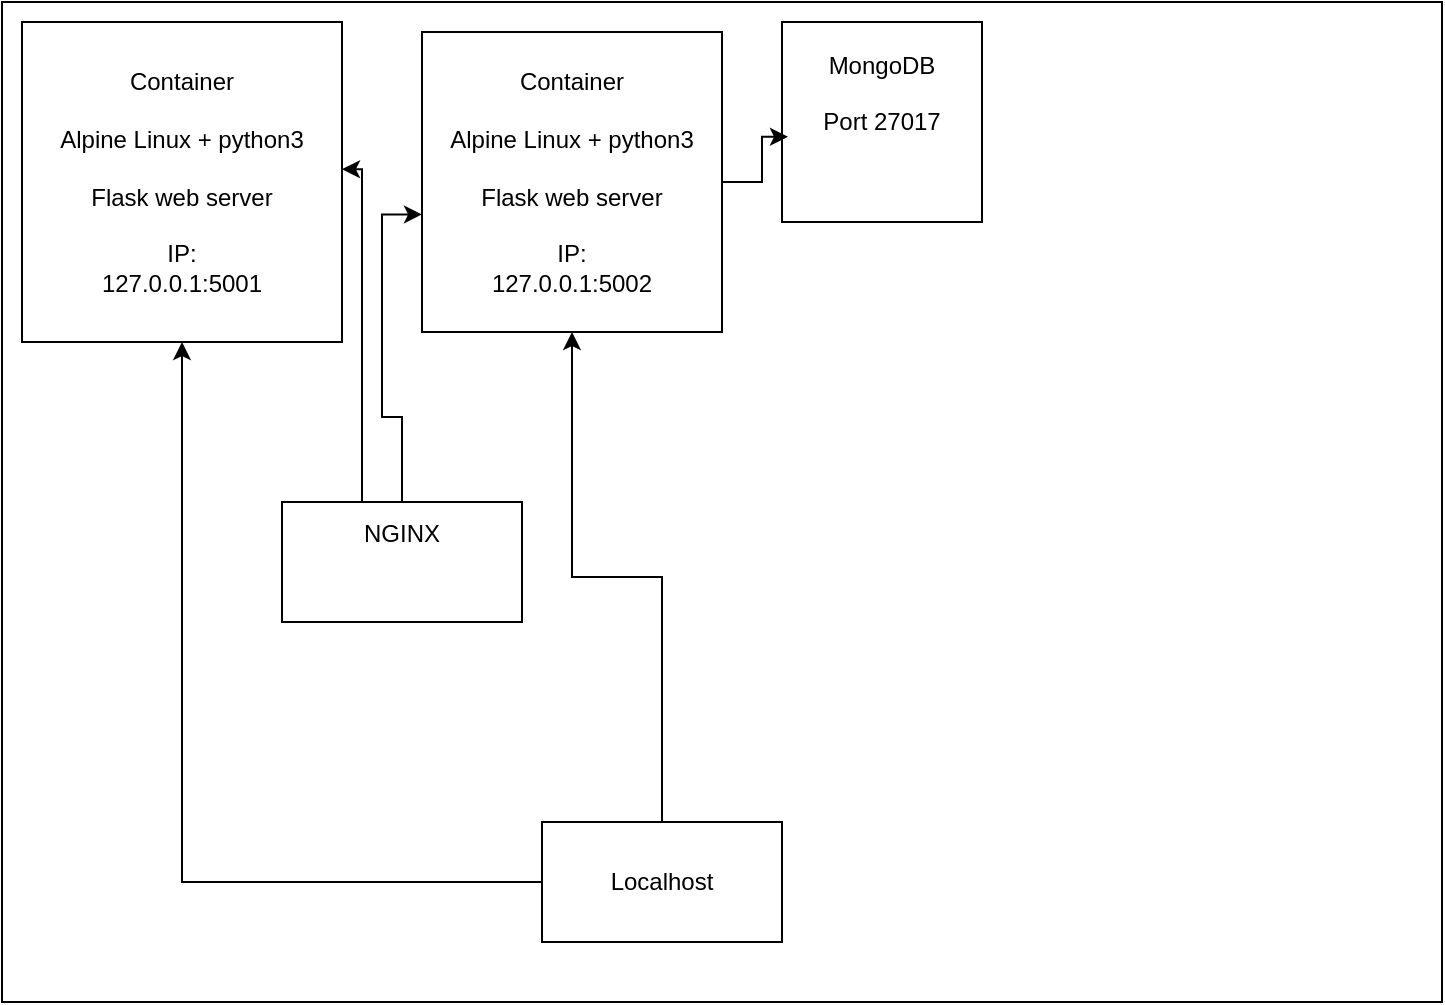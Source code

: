 <mxfile version="26.0.6">
  <diagram name="Page-1" id="B7iBly00r1M10-yXypeE">
    <mxGraphModel dx="1195" dy="658" grid="1" gridSize="10" guides="1" tooltips="1" connect="1" arrows="1" fold="1" page="1" pageScale="1" pageWidth="850" pageHeight="1100" math="0" shadow="0">
      <root>
        <mxCell id="0" />
        <mxCell id="1" parent="0" />
        <mxCell id="bLaivBeO2kU0AsJOEq1G-1" value="" style="rounded=0;whiteSpace=wrap;html=1;" parent="1" vertex="1">
          <mxGeometry x="110" y="190" width="720" height="500" as="geometry" />
        </mxCell>
        <mxCell id="bLaivBeO2kU0AsJOEq1G-2" value="&lt;div&gt;Container&lt;/div&gt;&lt;div&gt;&lt;br&gt;&lt;/div&gt;&lt;div&gt;Alpine Linux + python3&lt;/div&gt;&lt;div&gt;&lt;br&gt;&lt;/div&gt;&lt;div&gt;Flask web server&lt;/div&gt;&lt;div&gt;&lt;br&gt;&lt;/div&gt;&lt;div&gt;IP: &lt;br&gt;&lt;/div&gt;127.0.0.1:5002" style="whiteSpace=wrap;html=1;aspect=fixed;" parent="1" vertex="1">
          <mxGeometry x="320" y="205" width="150" height="150" as="geometry" />
        </mxCell>
        <mxCell id="kfzyKHz202Gi02qHzqS_-1" value="MongoDB&lt;div&gt;&lt;br&gt;&lt;/div&gt;&lt;div&gt;Port 27017&lt;/div&gt;&lt;div&gt;&lt;br&gt;&lt;/div&gt;&lt;div&gt;&amp;nbsp;&lt;br&gt;&lt;/div&gt;" style="whiteSpace=wrap;html=1;aspect=fixed;" parent="1" vertex="1">
          <mxGeometry x="500" y="200" width="100" height="100" as="geometry" />
        </mxCell>
        <mxCell id="40BUUrwjcpZY6FBePm1L-9" style="edgeStyle=orthogonalEdgeStyle;rounded=0;orthogonalLoop=1;jettySize=auto;html=1;" parent="1" source="40BUUrwjcpZY6FBePm1L-3" target="bLaivBeO2kU0AsJOEq1G-2" edge="1">
          <mxGeometry relative="1" as="geometry" />
        </mxCell>
        <mxCell id="SxR1KS9WynTYfv9ovRZq-3" style="edgeStyle=orthogonalEdgeStyle;rounded=0;orthogonalLoop=1;jettySize=auto;html=1;" edge="1" parent="1" source="40BUUrwjcpZY6FBePm1L-3" target="SxR1KS9WynTYfv9ovRZq-1">
          <mxGeometry relative="1" as="geometry" />
        </mxCell>
        <mxCell id="40BUUrwjcpZY6FBePm1L-3" value="Localhost " style="rounded=0;whiteSpace=wrap;html=1;" parent="1" vertex="1">
          <mxGeometry x="380" y="600" width="120" height="60" as="geometry" />
        </mxCell>
        <mxCell id="SxR1KS9WynTYfv9ovRZq-1" value="&lt;div&gt;Container&lt;/div&gt;&lt;div&gt;&lt;br&gt;&lt;/div&gt;&lt;div&gt;Alpine Linux + python3&lt;/div&gt;&lt;div&gt;&lt;br&gt;&lt;/div&gt;&lt;div&gt;Flask web server&lt;/div&gt;&lt;div&gt;&lt;br&gt;&lt;/div&gt;&lt;div&gt;IP: &lt;br&gt;&lt;/div&gt;127.0.0.1:5001" style="whiteSpace=wrap;html=1;aspect=fixed;" vertex="1" parent="1">
          <mxGeometry x="120" y="200" width="160" height="160" as="geometry" />
        </mxCell>
        <mxCell id="SxR1KS9WynTYfv9ovRZq-2" style="edgeStyle=orthogonalEdgeStyle;rounded=0;orthogonalLoop=1;jettySize=auto;html=1;entryX=0.03;entryY=0.574;entryDx=0;entryDy=0;entryPerimeter=0;" edge="1" parent="1" source="bLaivBeO2kU0AsJOEq1G-2" target="kfzyKHz202Gi02qHzqS_-1">
          <mxGeometry relative="1" as="geometry" />
        </mxCell>
        <mxCell id="SxR1KS9WynTYfv9ovRZq-4" value="&lt;div&gt;NGINX&lt;/div&gt;&lt;div&gt;&lt;br&gt;&lt;/div&gt;&lt;div&gt;&lt;br&gt;&lt;/div&gt;" style="rounded=0;whiteSpace=wrap;html=1;" vertex="1" parent="1">
          <mxGeometry x="250" y="440" width="120" height="60" as="geometry" />
        </mxCell>
        <mxCell id="SxR1KS9WynTYfv9ovRZq-5" style="edgeStyle=orthogonalEdgeStyle;rounded=0;orthogonalLoop=1;jettySize=auto;html=1;entryX=1;entryY=0.46;entryDx=0;entryDy=0;entryPerimeter=0;" edge="1" parent="1" source="SxR1KS9WynTYfv9ovRZq-4" target="SxR1KS9WynTYfv9ovRZq-1">
          <mxGeometry relative="1" as="geometry">
            <Array as="points">
              <mxPoint x="290" y="430" />
              <mxPoint x="290" y="430" />
            </Array>
          </mxGeometry>
        </mxCell>
        <mxCell id="SxR1KS9WynTYfv9ovRZq-6" style="edgeStyle=orthogonalEdgeStyle;rounded=0;orthogonalLoop=1;jettySize=auto;html=1;entryX=0;entryY=0.608;entryDx=0;entryDy=0;entryPerimeter=0;" edge="1" parent="1" source="SxR1KS9WynTYfv9ovRZq-4" target="bLaivBeO2kU0AsJOEq1G-2">
          <mxGeometry relative="1" as="geometry" />
        </mxCell>
      </root>
    </mxGraphModel>
  </diagram>
</mxfile>
